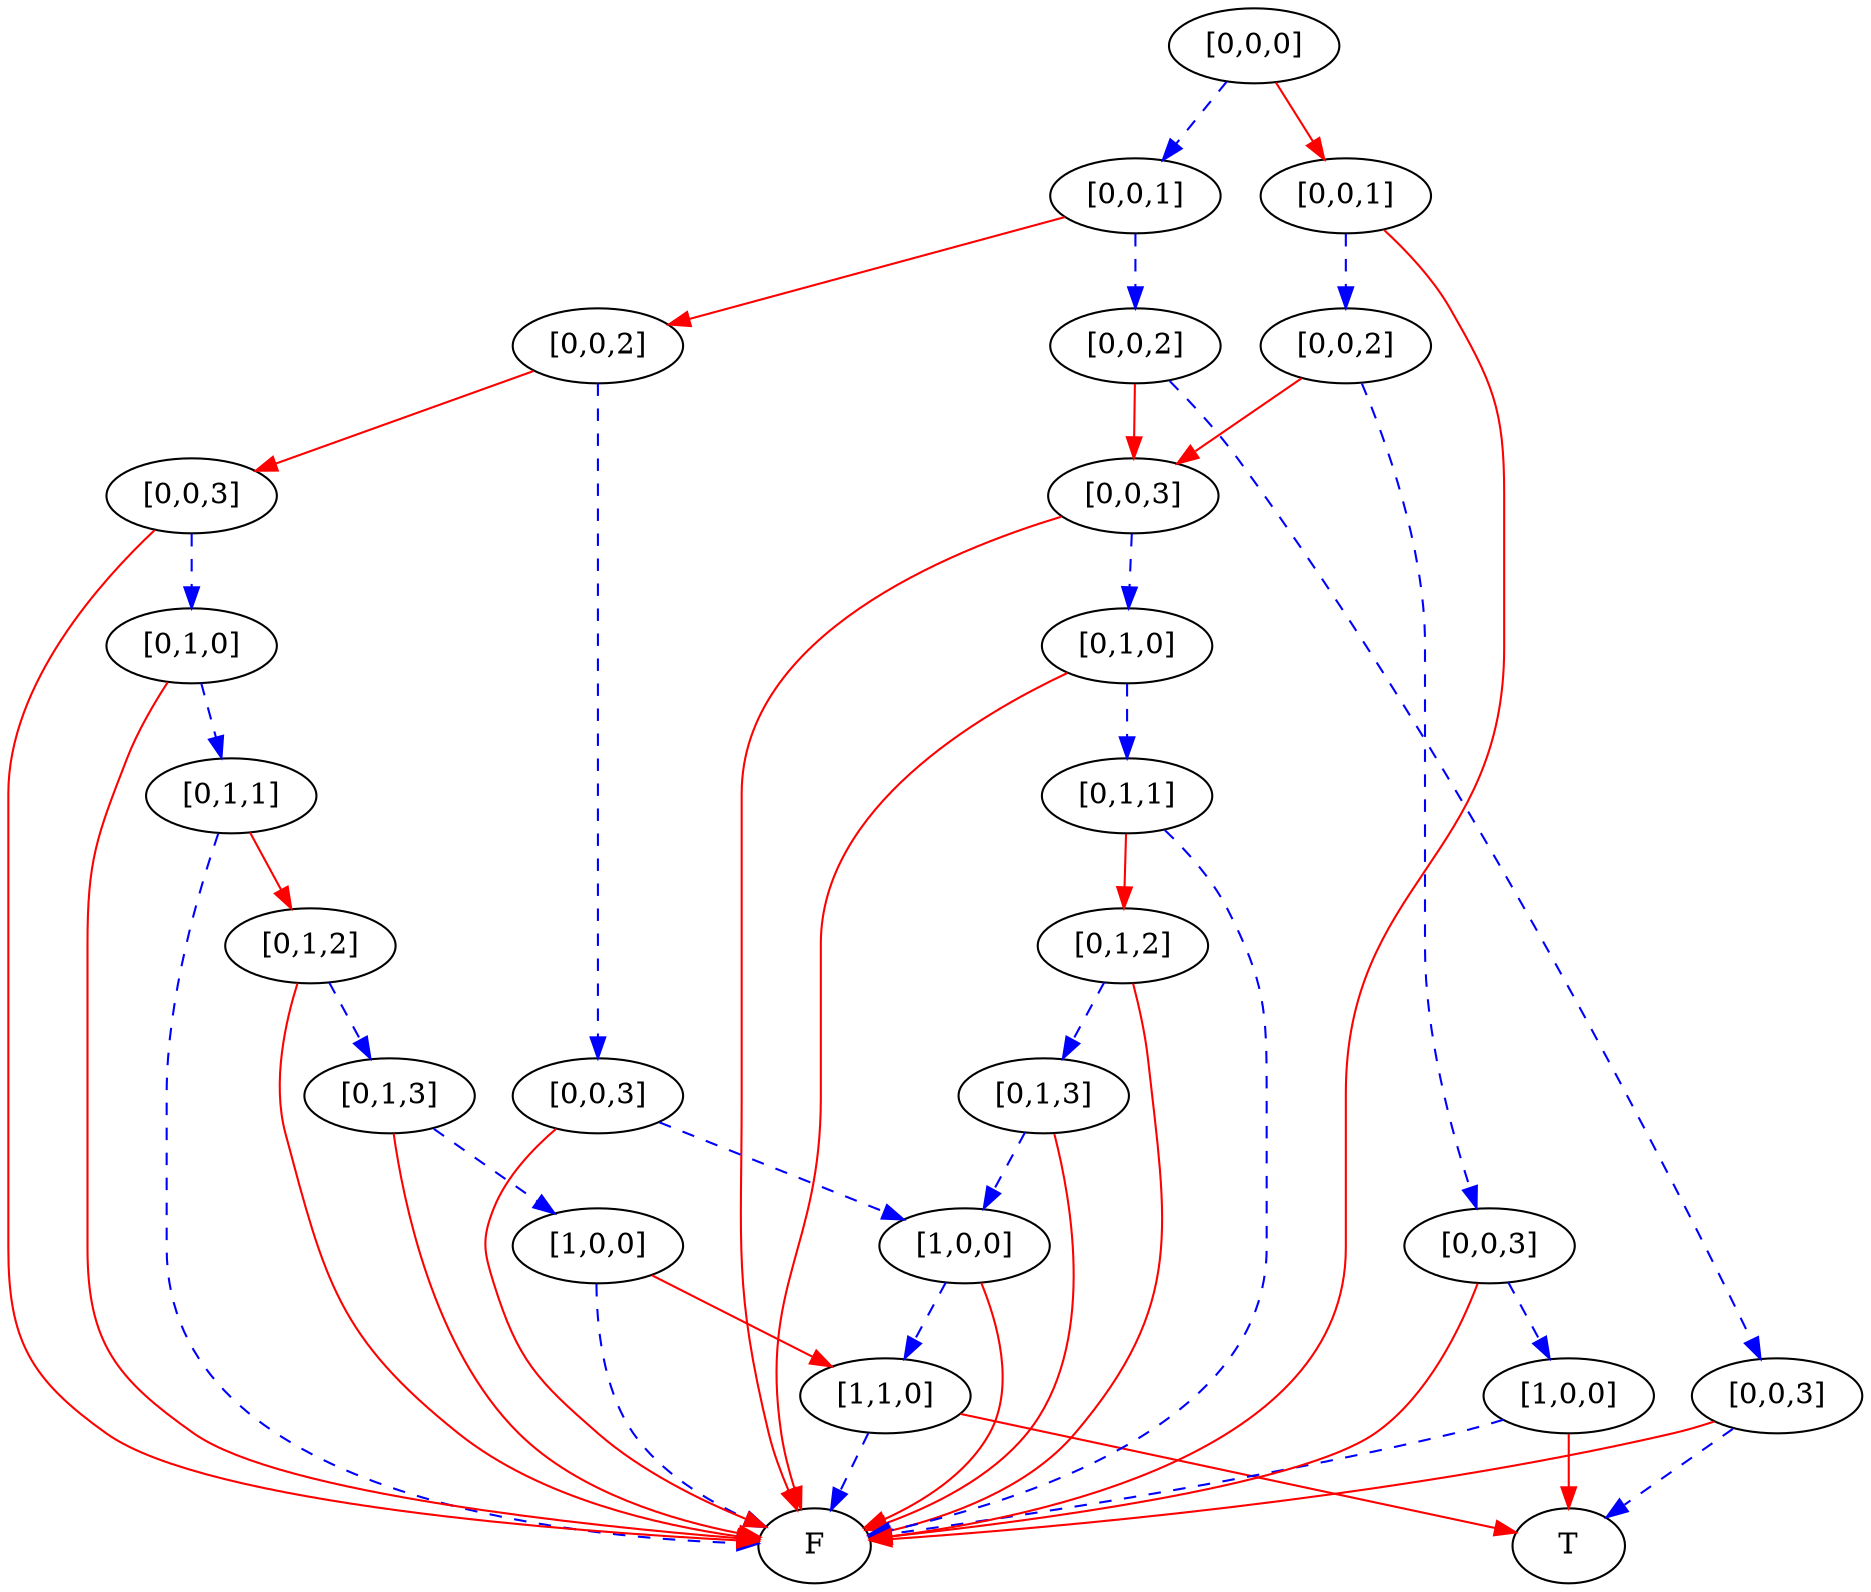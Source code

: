 digraph {
    1 [label=F];
    2 [label=T];
    3 [label="[1,1,0]"];
    4 [label="[1,0,0]"];
    5 [label="[0,1,3]"];
    6 [label="[0,1,2]"];
    7 [label="[0,1,1]"];
    8 [label="[0,1,0]"];
    9 [label="[0,0,3]"];
    10 [label="[1,0,0]"];
    11 [label="[0,0,3]"];
    12 [label="[0,0,2]"];
    13 [label="[0,0,1]"];
    14 [label="[1,0,0]"];
    15 [label="[0,1,3]"];
    16 [label="[0,1,2]"];
    17 [label="[0,1,1]"];
    18 [label="[0,1,0]"];
    19 [label="[0,0,3]"];
    20 [label="[0,0,3]"];
    21 [label="[0,0,2]"];
    22 [label="[0,0,3]"];
    23 [label="[0,0,2]"];
    24 [label="[0,0,1]"];
    25 [label="[0,0,0]"];
    3 -> 1 [style=dashed
           ,color=blue];
    3 -> 2 [color=red];
    4 -> 3 [style=dashed
           ,color=blue];
    4 -> 1 [color=red];
    5 -> 4 [style=dashed
           ,color=blue];
    5 -> 1 [color=red];
    6 -> 5 [style=dashed
           ,color=blue];
    6 -> 1 [color=red];
    7 -> 6 [color=red];
    7 -> 1 [style=dashed
           ,color=blue];
    8 -> 7 [style=dashed
           ,color=blue];
    8 -> 1 [color=red];
    9 -> 8 [style=dashed
           ,color=blue];
    9 -> 1 [color=red];
    10 -> 1 [style=dashed
            ,color=blue];
    10 -> 2 [color=red];
    11 -> 10 [style=dashed
             ,color=blue];
    11 -> 1 [color=red];
    12 -> 9 [color=red];
    12 -> 11 [style=dashed
             ,color=blue];
    13 -> 12 [style=dashed
             ,color=blue];
    13 -> 1 [color=red];
    14 -> 3 [color=red];
    14 -> 1 [style=dashed
            ,color=blue];
    15 -> 14 [style=dashed
             ,color=blue];
    15 -> 1 [color=red];
    16 -> 15 [style=dashed
             ,color=blue];
    16 -> 1 [color=red];
    17 -> 16 [color=red];
    17 -> 1 [style=dashed
            ,color=blue];
    18 -> 17 [style=dashed
             ,color=blue];
    18 -> 1 [color=red];
    19 -> 18 [style=dashed
             ,color=blue];
    19 -> 1 [color=red];
    20 -> 4 [style=dashed
            ,color=blue];
    20 -> 1 [color=red];
    21 -> 19 [color=red];
    21 -> 20 [style=dashed
             ,color=blue];
    22 -> 2 [style=dashed
            ,color=blue];
    22 -> 1 [color=red];
    23 -> 9 [color=red];
    23 -> 22 [style=dashed
             ,color=blue];
    24 -> 21 [color=red];
    24 -> 23 [style=dashed
             ,color=blue];
    25 -> 13 [color=red];
    25 -> 24 [style=dashed
             ,color=blue];
}